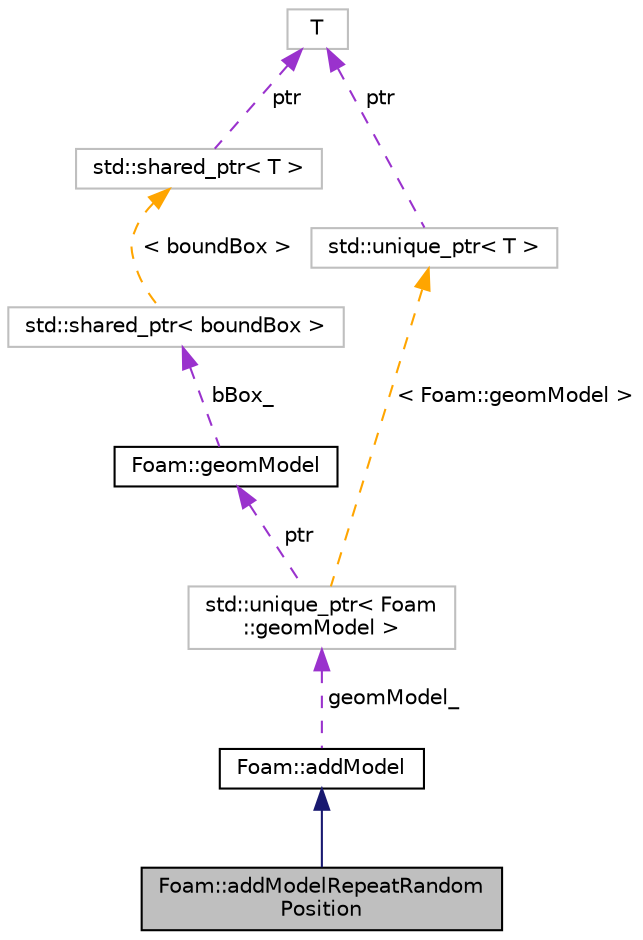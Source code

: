 digraph "Foam::addModelRepeatRandomPosition"
{
 // LATEX_PDF_SIZE
  edge [fontname="Helvetica",fontsize="10",labelfontname="Helvetica",labelfontsize="10"];
  node [fontname="Helvetica",fontsize="10",shape=record];
  Node1 [label="Foam::addModelRepeatRandom\lPosition",height=0.2,width=0.4,color="black", fillcolor="grey75", style="filled", fontcolor="black",tooltip=" "];
  Node2 -> Node1 [dir="back",color="midnightblue",fontsize="10",style="solid",fontname="Helvetica"];
  Node2 [label="Foam::addModel",height=0.2,width=0.4,color="black", fillcolor="white", style="filled",URL="$classFoam_1_1addModel.html",tooltip=" "];
  Node3 -> Node2 [dir="back",color="darkorchid3",fontsize="10",style="dashed",label=" geomModel_" ,fontname="Helvetica"];
  Node3 [label="std::unique_ptr\< Foam\l::geomModel \>",height=0.2,width=0.4,color="grey75", fillcolor="white", style="filled",tooltip=" "];
  Node4 -> Node3 [dir="back",color="darkorchid3",fontsize="10",style="dashed",label=" ptr" ,fontname="Helvetica"];
  Node4 [label="Foam::geomModel",height=0.2,width=0.4,color="black", fillcolor="white", style="filled",URL="$classFoam_1_1geomModel.html",tooltip=" "];
  Node5 -> Node4 [dir="back",color="darkorchid3",fontsize="10",style="dashed",label=" bBox_" ,fontname="Helvetica"];
  Node5 [label="std::shared_ptr\< boundBox \>",height=0.2,width=0.4,color="grey75", fillcolor="white", style="filled",tooltip=" "];
  Node6 -> Node5 [dir="back",color="orange",fontsize="10",style="dashed",label=" \< boundBox \>" ,fontname="Helvetica"];
  Node6 [label="std::shared_ptr\< T \>",height=0.2,width=0.4,color="grey75", fillcolor="white", style="filled",tooltip="STL class."];
  Node7 -> Node6 [dir="back",color="darkorchid3",fontsize="10",style="dashed",label=" ptr" ,fontname="Helvetica"];
  Node7 [label="T",height=0.2,width=0.4,color="grey75", fillcolor="white", style="filled",tooltip=" "];
  Node8 -> Node3 [dir="back",color="orange",fontsize="10",style="dashed",label=" \< Foam::geomModel \>" ,fontname="Helvetica"];
  Node8 [label="std::unique_ptr\< T \>",height=0.2,width=0.4,color="grey75", fillcolor="white", style="filled",tooltip="STL class."];
  Node7 -> Node8 [dir="back",color="darkorchid3",fontsize="10",style="dashed",label=" ptr" ,fontname="Helvetica"];
}

